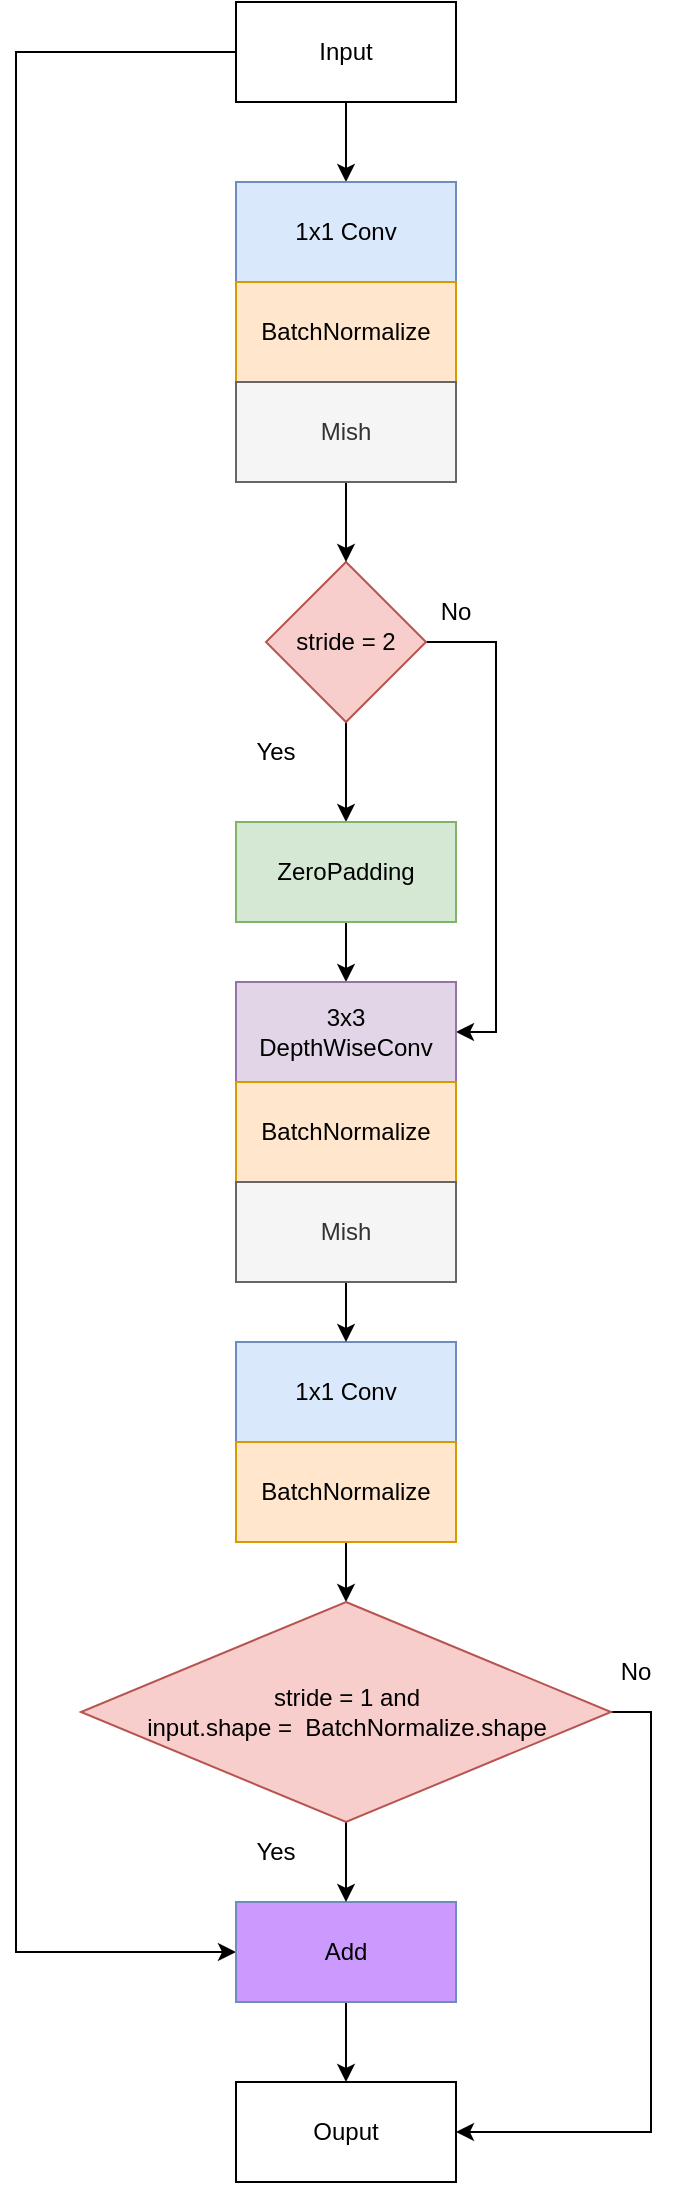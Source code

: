 <mxfile version="23.1.3" type="device">
  <diagram name="Trang-1" id="-3d2bOjS2-nExsUqnp5y">
    <mxGraphModel dx="1006" dy="559" grid="1" gridSize="10" guides="1" tooltips="1" connect="1" arrows="1" fold="1" page="1" pageScale="1" pageWidth="827" pageHeight="1169" math="0" shadow="0">
      <root>
        <mxCell id="0" />
        <mxCell id="1" parent="0" />
        <mxCell id="-GoUToULtl3jQj0lWMZl-5" style="edgeStyle=orthogonalEdgeStyle;rounded=0;orthogonalLoop=1;jettySize=auto;html=1;exitX=0.5;exitY=1;exitDx=0;exitDy=0;entryX=0.5;entryY=0;entryDx=0;entryDy=0;" parent="1" source="-GoUToULtl3jQj0lWMZl-1" target="-GoUToULtl3jQj0lWMZl-2" edge="1">
          <mxGeometry relative="1" as="geometry" />
        </mxCell>
        <mxCell id="-GoUToULtl3jQj0lWMZl-42" style="edgeStyle=orthogonalEdgeStyle;rounded=0;orthogonalLoop=1;jettySize=auto;html=1;exitX=0;exitY=0.5;exitDx=0;exitDy=0;entryX=0;entryY=0.5;entryDx=0;entryDy=0;" parent="1" source="-GoUToULtl3jQj0lWMZl-1" target="-GoUToULtl3jQj0lWMZl-23" edge="1">
          <mxGeometry relative="1" as="geometry">
            <Array as="points">
              <mxPoint x="230" y="25" />
              <mxPoint x="230" y="975" />
            </Array>
          </mxGeometry>
        </mxCell>
        <mxCell id="-GoUToULtl3jQj0lWMZl-1" value="Input" style="rounded=0;whiteSpace=wrap;html=1;" parent="1" vertex="1">
          <mxGeometry x="340" width="110" height="50" as="geometry" />
        </mxCell>
        <mxCell id="-GoUToULtl3jQj0lWMZl-2" value="1x1 Conv" style="rounded=0;whiteSpace=wrap;html=1;fillColor=#dae8fc;strokeColor=#6c8ebf;" parent="1" vertex="1">
          <mxGeometry x="340" y="90" width="110" height="50" as="geometry" />
        </mxCell>
        <mxCell id="-GoUToULtl3jQj0lWMZl-3" value="BatchNormalize" style="rounded=0;whiteSpace=wrap;html=1;fillColor=#ffe6cc;strokeColor=#d79b00;" parent="1" vertex="1">
          <mxGeometry x="340" y="140" width="110" height="50" as="geometry" />
        </mxCell>
        <mxCell id="-GoUToULtl3jQj0lWMZl-10" style="edgeStyle=orthogonalEdgeStyle;rounded=0;orthogonalLoop=1;jettySize=auto;html=1;exitX=0.5;exitY=1;exitDx=0;exitDy=0;entryX=0.5;entryY=0;entryDx=0;entryDy=0;" parent="1" source="-GoUToULtl3jQj0lWMZl-6" target="-GoUToULtl3jQj0lWMZl-9" edge="1">
          <mxGeometry relative="1" as="geometry" />
        </mxCell>
        <mxCell id="-GoUToULtl3jQj0lWMZl-13" style="edgeStyle=orthogonalEdgeStyle;rounded=0;orthogonalLoop=1;jettySize=auto;html=1;exitX=1;exitY=0.5;exitDx=0;exitDy=0;entryX=1;entryY=0.5;entryDx=0;entryDy=0;" parent="1" source="-GoUToULtl3jQj0lWMZl-6" target="-GoUToULtl3jQj0lWMZl-11" edge="1">
          <mxGeometry relative="1" as="geometry">
            <mxPoint x="550" y="540" as="targetPoint" />
          </mxGeometry>
        </mxCell>
        <mxCell id="-GoUToULtl3jQj0lWMZl-6" value="stride = 2" style="rhombus;whiteSpace=wrap;html=1;fillColor=#f8cecc;strokeColor=#b85450;" parent="1" vertex="1">
          <mxGeometry x="355" y="280" width="80" height="80" as="geometry" />
        </mxCell>
        <mxCell id="-GoUToULtl3jQj0lWMZl-8" value="Yes" style="text;html=1;strokeColor=none;fillColor=none;align=center;verticalAlign=middle;whiteSpace=wrap;rounded=0;" parent="1" vertex="1">
          <mxGeometry x="330" y="360" width="60" height="30" as="geometry" />
        </mxCell>
        <mxCell id="-GoUToULtl3jQj0lWMZl-12" style="edgeStyle=orthogonalEdgeStyle;rounded=0;orthogonalLoop=1;jettySize=auto;html=1;exitX=0.5;exitY=1;exitDx=0;exitDy=0;entryX=0.5;entryY=0;entryDx=0;entryDy=0;" parent="1" source="-GoUToULtl3jQj0lWMZl-9" target="-GoUToULtl3jQj0lWMZl-11" edge="1">
          <mxGeometry relative="1" as="geometry" />
        </mxCell>
        <mxCell id="-GoUToULtl3jQj0lWMZl-9" value="ZeroPadding" style="rounded=0;whiteSpace=wrap;html=1;fillColor=#d5e8d4;strokeColor=#82b366;" parent="1" vertex="1">
          <mxGeometry x="340" y="410" width="110" height="50" as="geometry" />
        </mxCell>
        <mxCell id="-GoUToULtl3jQj0lWMZl-11" value="3x3 DepthWiseConv" style="rounded=0;whiteSpace=wrap;html=1;fillColor=#e1d5e7;strokeColor=#9673a6;" parent="1" vertex="1">
          <mxGeometry x="340" y="490" width="110" height="50" as="geometry" />
        </mxCell>
        <mxCell id="-GoUToULtl3jQj0lWMZl-14" value="No" style="text;html=1;strokeColor=none;fillColor=none;align=center;verticalAlign=middle;whiteSpace=wrap;rounded=0;" parent="1" vertex="1">
          <mxGeometry x="420" y="290" width="60" height="30" as="geometry" />
        </mxCell>
        <mxCell id="-GoUToULtl3jQj0lWMZl-16" style="edgeStyle=orthogonalEdgeStyle;rounded=0;orthogonalLoop=1;jettySize=auto;html=1;exitX=0.5;exitY=1;exitDx=0;exitDy=0;entryX=0.5;entryY=0;entryDx=0;entryDy=0;" parent="1" source="-GoUToULtl3jQj0lWMZl-15" target="-GoUToULtl3jQj0lWMZl-6" edge="1">
          <mxGeometry relative="1" as="geometry" />
        </mxCell>
        <mxCell id="-GoUToULtl3jQj0lWMZl-15" value="Mish" style="rounded=0;whiteSpace=wrap;html=1;fillColor=#f5f5f5;strokeColor=#666666;fontColor=#333333;" parent="1" vertex="1">
          <mxGeometry x="340" y="190" width="110" height="50" as="geometry" />
        </mxCell>
        <mxCell id="-GoUToULtl3jQj0lWMZl-17" value="1x1 Conv" style="rounded=0;whiteSpace=wrap;html=1;fillColor=#dae8fc;strokeColor=#6c8ebf;" parent="1" vertex="1">
          <mxGeometry x="340" y="670" width="110" height="50" as="geometry" />
        </mxCell>
        <mxCell id="-GoUToULtl3jQj0lWMZl-38" style="edgeStyle=orthogonalEdgeStyle;rounded=0;orthogonalLoop=1;jettySize=auto;html=1;exitX=0.5;exitY=1;exitDx=0;exitDy=0;entryX=0.5;entryY=0;entryDx=0;entryDy=0;" parent="1" source="-GoUToULtl3jQj0lWMZl-18" target="-GoUToULtl3jQj0lWMZl-36" edge="1">
          <mxGeometry relative="1" as="geometry" />
        </mxCell>
        <mxCell id="-GoUToULtl3jQj0lWMZl-18" value="BatchNormalize" style="rounded=0;whiteSpace=wrap;html=1;fillColor=#ffe6cc;strokeColor=#d79b00;" parent="1" vertex="1">
          <mxGeometry x="340" y="720" width="110" height="50" as="geometry" />
        </mxCell>
        <mxCell id="-GoUToULtl3jQj0lWMZl-20" value="BatchNormalize" style="rounded=0;whiteSpace=wrap;html=1;fillColor=#ffe6cc;strokeColor=#d79b00;" parent="1" vertex="1">
          <mxGeometry x="340" y="540" width="110" height="50" as="geometry" />
        </mxCell>
        <mxCell id="-GoUToULtl3jQj0lWMZl-22" style="edgeStyle=orthogonalEdgeStyle;rounded=0;orthogonalLoop=1;jettySize=auto;html=1;exitX=0.5;exitY=1;exitDx=0;exitDy=0;entryX=0.5;entryY=0;entryDx=0;entryDy=0;" parent="1" source="-GoUToULtl3jQj0lWMZl-21" target="-GoUToULtl3jQj0lWMZl-17" edge="1">
          <mxGeometry relative="1" as="geometry" />
        </mxCell>
        <mxCell id="-GoUToULtl3jQj0lWMZl-21" value="Mish" style="rounded=0;whiteSpace=wrap;html=1;fillColor=#f5f5f5;strokeColor=#666666;fontColor=#333333;" parent="1" vertex="1">
          <mxGeometry x="340" y="590" width="110" height="50" as="geometry" />
        </mxCell>
        <mxCell id="-GoUToULtl3jQj0lWMZl-40" style="edgeStyle=orthogonalEdgeStyle;rounded=0;orthogonalLoop=1;jettySize=auto;html=1;exitX=0.5;exitY=1;exitDx=0;exitDy=0;entryX=0.5;entryY=0;entryDx=0;entryDy=0;" parent="1" source="-GoUToULtl3jQj0lWMZl-23" target="-GoUToULtl3jQj0lWMZl-29" edge="1">
          <mxGeometry relative="1" as="geometry" />
        </mxCell>
        <mxCell id="-GoUToULtl3jQj0lWMZl-23" value="Add" style="rounded=0;whiteSpace=wrap;html=1;fillColor=#CC99FF;strokeColor=#6c8ebf;" parent="1" vertex="1">
          <mxGeometry x="340" y="950" width="110" height="50" as="geometry" />
        </mxCell>
        <mxCell id="-GoUToULtl3jQj0lWMZl-29" value="Ouput" style="rounded=0;whiteSpace=wrap;html=1;" parent="1" vertex="1">
          <mxGeometry x="340" y="1040" width="110" height="50" as="geometry" />
        </mxCell>
        <mxCell id="-GoUToULtl3jQj0lWMZl-39" style="edgeStyle=orthogonalEdgeStyle;rounded=0;orthogonalLoop=1;jettySize=auto;html=1;exitX=0.5;exitY=1;exitDx=0;exitDy=0;" parent="1" source="-GoUToULtl3jQj0lWMZl-36" target="-GoUToULtl3jQj0lWMZl-23" edge="1">
          <mxGeometry relative="1" as="geometry" />
        </mxCell>
        <mxCell id="-GoUToULtl3jQj0lWMZl-41" style="edgeStyle=orthogonalEdgeStyle;rounded=0;orthogonalLoop=1;jettySize=auto;html=1;exitX=1;exitY=0.5;exitDx=0;exitDy=0;entryX=1;entryY=0.5;entryDx=0;entryDy=0;" parent="1" source="-GoUToULtl3jQj0lWMZl-36" target="-GoUToULtl3jQj0lWMZl-29" edge="1">
          <mxGeometry relative="1" as="geometry" />
        </mxCell>
        <mxCell id="-GoUToULtl3jQj0lWMZl-36" value="stride = 1 and&lt;br&gt;input.shape =&amp;nbsp; BatchNormalize.shape" style="rhombus;whiteSpace=wrap;html=1;fillColor=#f8cecc;strokeColor=#b85450;" parent="1" vertex="1">
          <mxGeometry x="262.5" y="800" width="265" height="110" as="geometry" />
        </mxCell>
        <mxCell id="-GoUToULtl3jQj0lWMZl-43" value="Yes" style="text;html=1;strokeColor=none;fillColor=none;align=center;verticalAlign=middle;whiteSpace=wrap;rounded=0;" parent="1" vertex="1">
          <mxGeometry x="330" y="910" width="60" height="30" as="geometry" />
        </mxCell>
        <mxCell id="-GoUToULtl3jQj0lWMZl-44" value="No" style="text;html=1;strokeColor=none;fillColor=none;align=center;verticalAlign=middle;whiteSpace=wrap;rounded=0;" parent="1" vertex="1">
          <mxGeometry x="510" y="820" width="60" height="30" as="geometry" />
        </mxCell>
      </root>
    </mxGraphModel>
  </diagram>
</mxfile>
